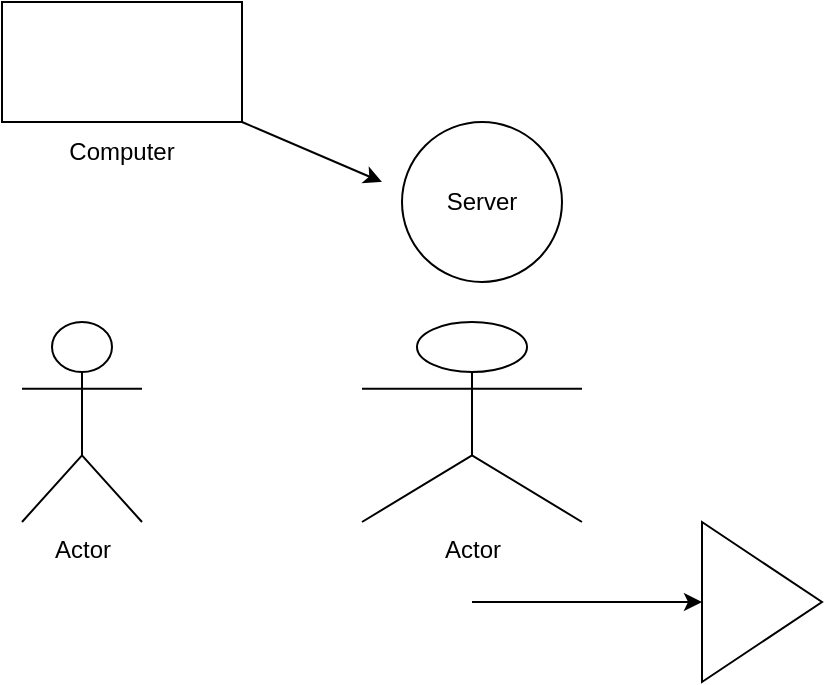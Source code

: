 <mxfile>
    <diagram id="0WoEX6H9SQdh2CX93xXg" name="Page-1">
        <mxGraphModel dx="336" dy="427" grid="1" gridSize="10" guides="1" tooltips="1" connect="1" arrows="1" fold="1" page="1" pageScale="1" pageWidth="850" pageHeight="1100" math="0" shadow="0">
            <root>
                <mxCell id="0"/>
                <mxCell id="1" parent="0"/>
                <mxCell id="2" value="" style="whiteSpace=wrap;html=1;" vertex="1" parent="1">
                    <mxGeometry x="70" y="30" width="120" height="60" as="geometry"/>
                </mxCell>
                <mxCell id="3" value="" style="ellipse;whiteSpace=wrap;html=1;" vertex="1" parent="1">
                    <mxGeometry x="270" y="90" width="80" height="80" as="geometry"/>
                </mxCell>
                <mxCell id="4" value="" style="edgeStyle=none;orthogonalLoop=1;jettySize=auto;html=1;exitX=1;exitY=1;exitDx=0;exitDy=0;" edge="1" parent="1" source="2">
                    <mxGeometry width="80" relative="1" as="geometry">
                        <mxPoint x="260" y="220" as="sourcePoint"/>
                        <mxPoint x="260" y="120" as="targetPoint"/>
                        <Array as="points"/>
                    </mxGeometry>
                </mxCell>
                <mxCell id="5" value="Computer" style="text;strokeColor=none;align=center;fillColor=none;html=1;verticalAlign=middle;whiteSpace=wrap;rounded=0;" vertex="1" parent="1">
                    <mxGeometry x="100" y="90" width="60" height="30" as="geometry"/>
                </mxCell>
                <mxCell id="6" value="Actor" style="shape=umlActor;verticalLabelPosition=bottom;verticalAlign=top;html=1;outlineConnect=0;" vertex="1" parent="1">
                    <mxGeometry x="80" y="190" width="60" height="100" as="geometry"/>
                </mxCell>
                <mxCell id="10" value="" style="edgeStyle=none;html=1;" edge="1" parent="1" target="9">
                    <mxGeometry relative="1" as="geometry">
                        <mxPoint x="305" y="330" as="sourcePoint"/>
                    </mxGeometry>
                </mxCell>
                <mxCell id="7" value="Actor" style="shape=umlActor;verticalLabelPosition=bottom;verticalAlign=top;html=1;outlineConnect=0;" vertex="1" parent="1">
                    <mxGeometry x="250" y="190" width="110" height="100" as="geometry"/>
                </mxCell>
                <mxCell id="8" value="Server" style="text;strokeColor=none;align=center;fillColor=none;html=1;verticalAlign=middle;whiteSpace=wrap;rounded=0;" vertex="1" parent="1">
                    <mxGeometry x="280" y="115" width="60" height="30" as="geometry"/>
                </mxCell>
                <mxCell id="9" value="" style="triangle;whiteSpace=wrap;html=1;verticalAlign=top;" vertex="1" parent="1">
                    <mxGeometry x="420" y="290" width="60" height="80" as="geometry"/>
                </mxCell>
            </root>
        </mxGraphModel>
    </diagram>
</mxfile>